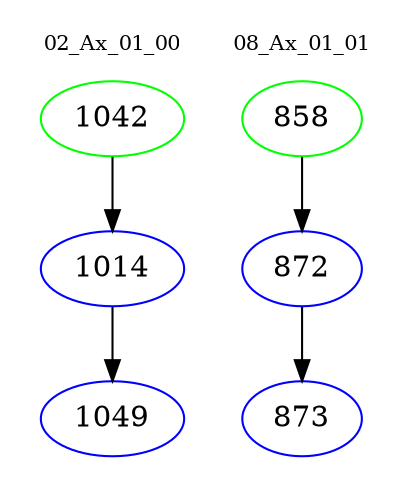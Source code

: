 digraph{
subgraph cluster_0 {
color = white
label = "02_Ax_01_00";
fontsize=10;
T0_1042 [label="1042", color="green"]
T0_1042 -> T0_1014 [color="black"]
T0_1014 [label="1014", color="blue"]
T0_1014 -> T0_1049 [color="black"]
T0_1049 [label="1049", color="blue"]
}
subgraph cluster_1 {
color = white
label = "08_Ax_01_01";
fontsize=10;
T1_858 [label="858", color="green"]
T1_858 -> T1_872 [color="black"]
T1_872 [label="872", color="blue"]
T1_872 -> T1_873 [color="black"]
T1_873 [label="873", color="blue"]
}
}
